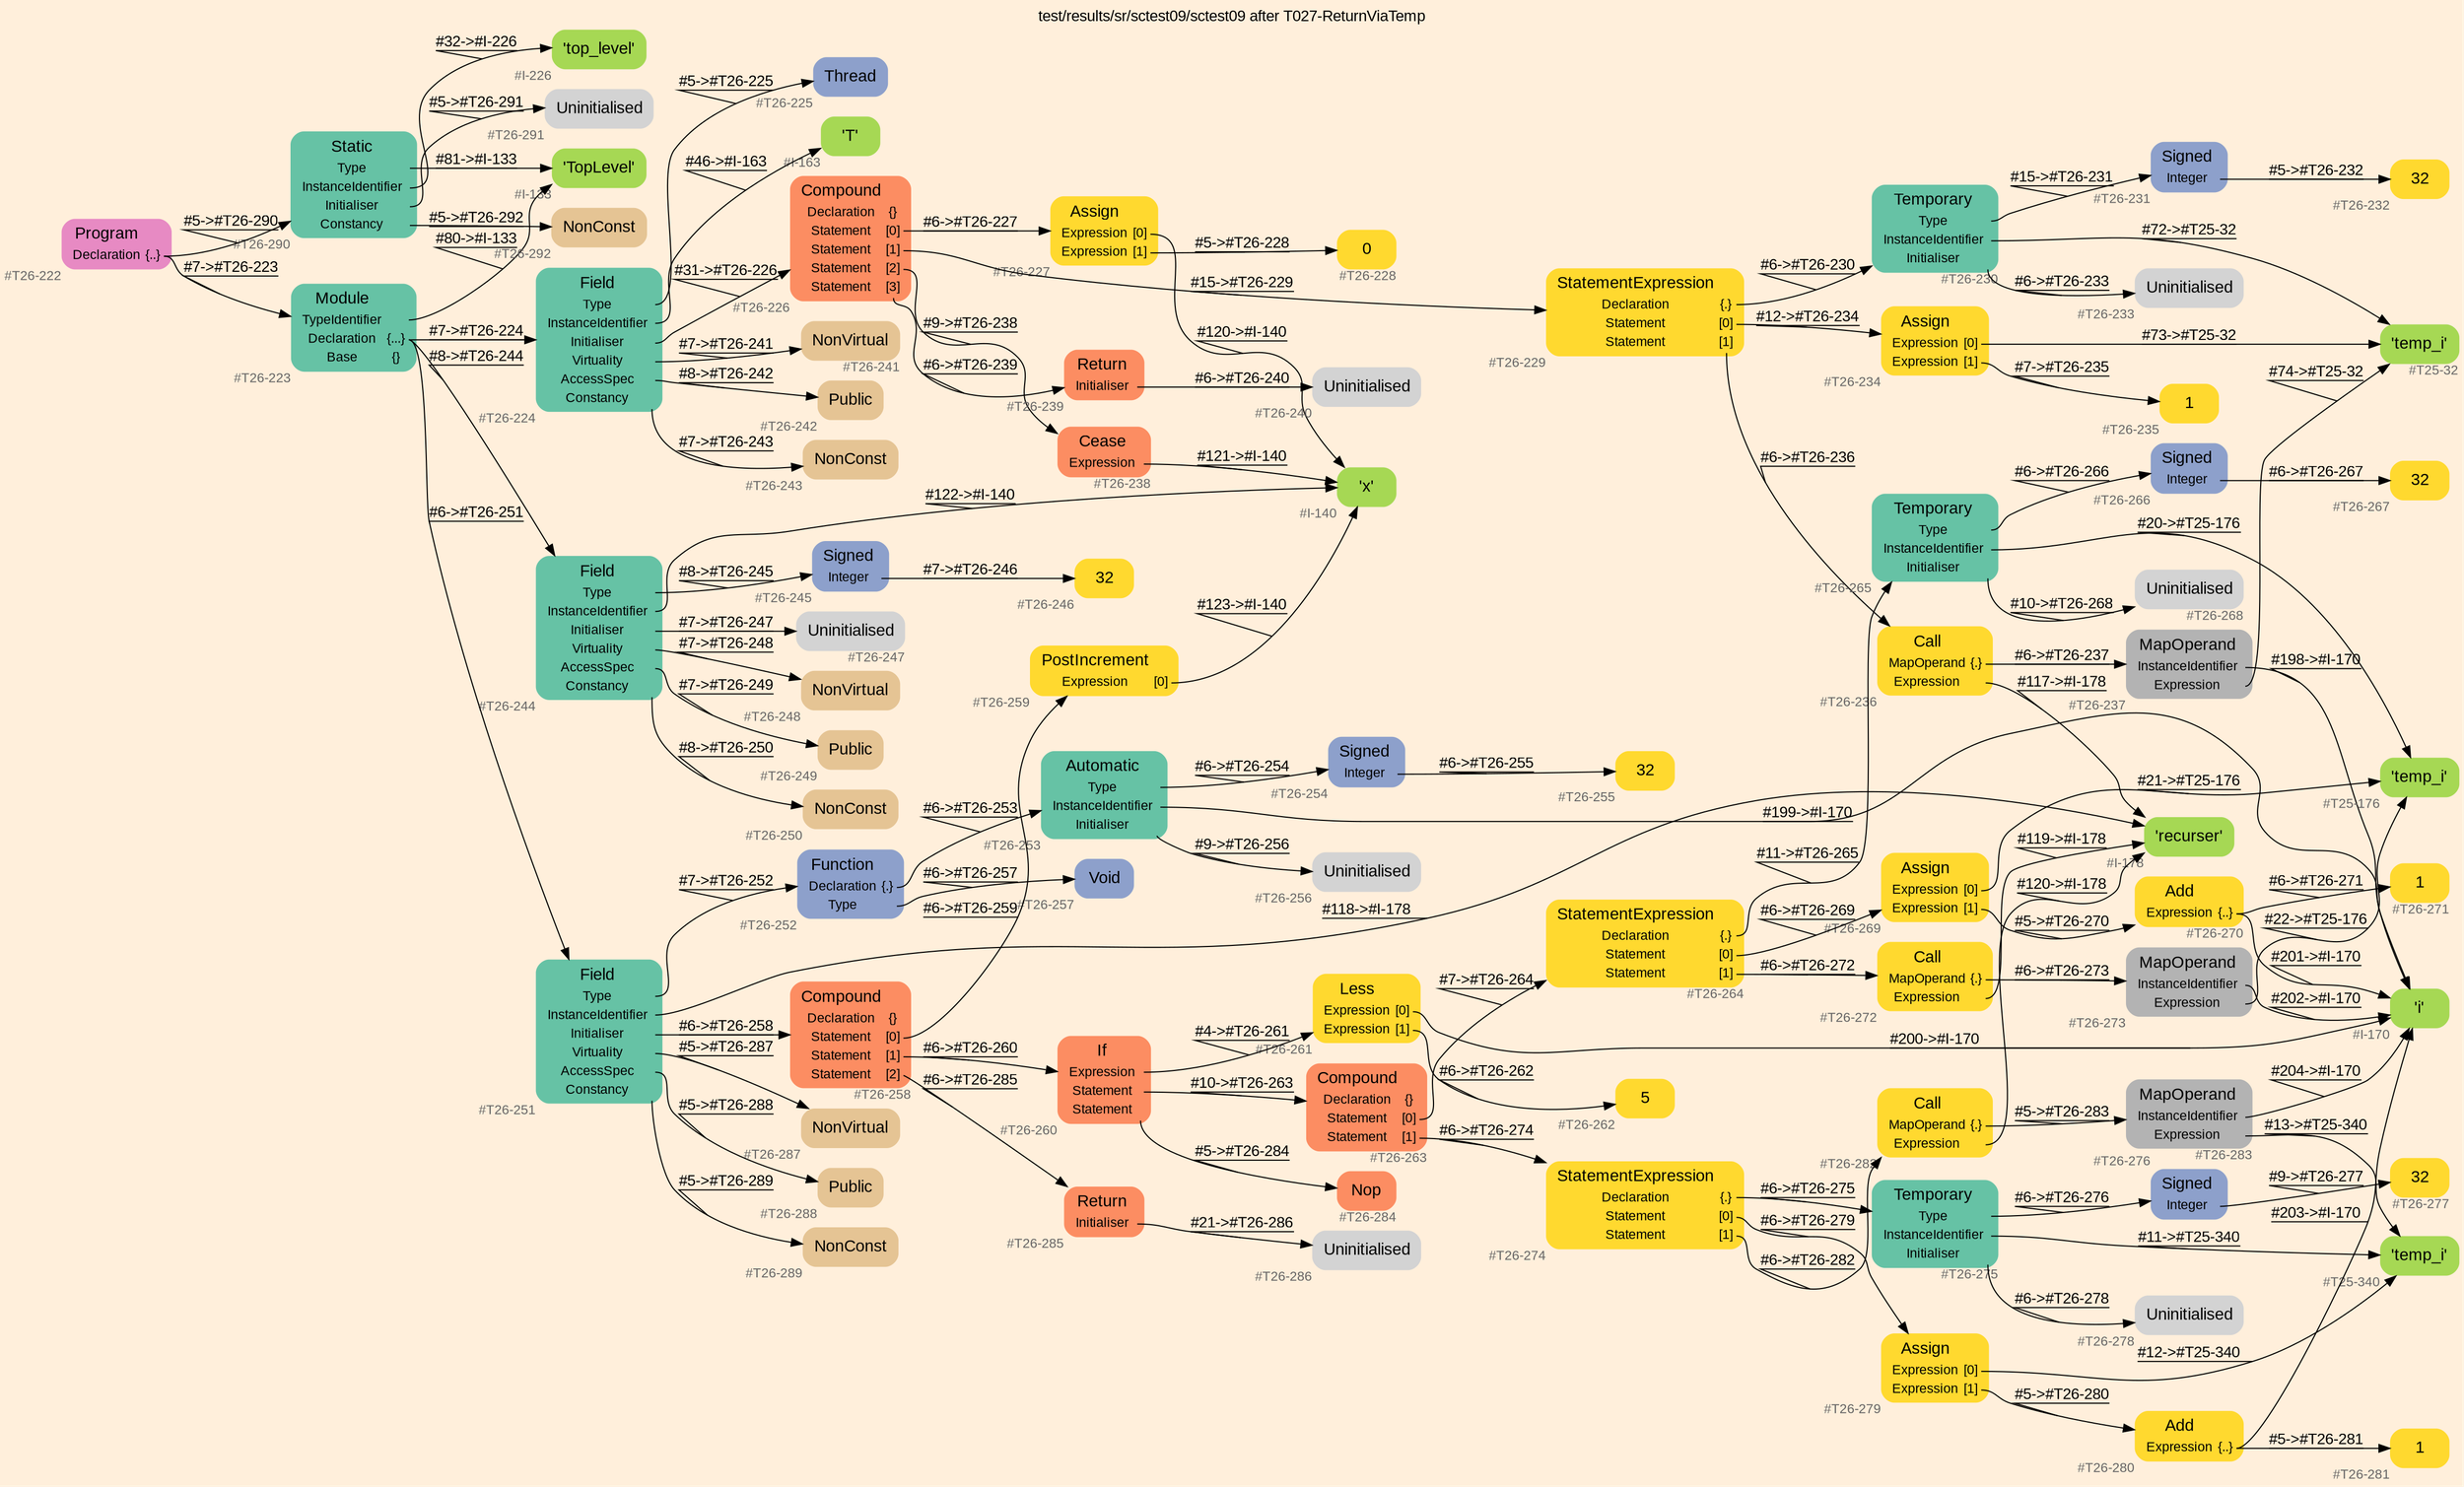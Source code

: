 digraph "test/results/sr/sctest09/sctest09 after T027-ReturnViaTemp" {
label = "test/results/sr/sctest09/sctest09 after T027-ReturnViaTemp"
labelloc = t
graph [
    rankdir = "LR"
    ranksep = 0.3
    bgcolor = antiquewhite1
    color = black
    fontcolor = black
    fontname = "Arial"
];
node [
    fontname = "Arial"
];
edge [
    fontname = "Arial"
];

// -------------------- node figure --------------------
// -------- block #T26-222 ----------
"#T26-222" [
    fillcolor = "/set28/4"
    xlabel = "#T26-222"
    fontsize = "12"
    fontcolor = grey40
    shape = "plaintext"
    label = <<TABLE BORDER="0" CELLBORDER="0" CELLSPACING="0">
     <TR><TD><FONT COLOR="black" POINT-SIZE="15">Program</FONT></TD></TR>
     <TR><TD><FONT COLOR="black" POINT-SIZE="12">Declaration</FONT></TD><TD PORT="port0"><FONT COLOR="black" POINT-SIZE="12">{..}</FONT></TD></TR>
    </TABLE>>
    style = "rounded,filled"
];

// -------- block #T26-223 ----------
"#T26-223" [
    fillcolor = "/set28/1"
    xlabel = "#T26-223"
    fontsize = "12"
    fontcolor = grey40
    shape = "plaintext"
    label = <<TABLE BORDER="0" CELLBORDER="0" CELLSPACING="0">
     <TR><TD><FONT COLOR="black" POINT-SIZE="15">Module</FONT></TD></TR>
     <TR><TD><FONT COLOR="black" POINT-SIZE="12">TypeIdentifier</FONT></TD><TD PORT="port0"></TD></TR>
     <TR><TD><FONT COLOR="black" POINT-SIZE="12">Declaration</FONT></TD><TD PORT="port1"><FONT COLOR="black" POINT-SIZE="12">{...}</FONT></TD></TR>
     <TR><TD><FONT COLOR="black" POINT-SIZE="12">Base</FONT></TD><TD PORT="port2"><FONT COLOR="black" POINT-SIZE="12">{}</FONT></TD></TR>
    </TABLE>>
    style = "rounded,filled"
];

// -------- block #I-133 ----------
"#I-133" [
    fillcolor = "/set28/5"
    xlabel = "#I-133"
    fontsize = "12"
    fontcolor = grey40
    shape = "plaintext"
    label = <<TABLE BORDER="0" CELLBORDER="0" CELLSPACING="0">
     <TR><TD><FONT COLOR="black" POINT-SIZE="15">'TopLevel'</FONT></TD></TR>
    </TABLE>>
    style = "rounded,filled"
];

// -------- block #T26-224 ----------
"#T26-224" [
    fillcolor = "/set28/1"
    xlabel = "#T26-224"
    fontsize = "12"
    fontcolor = grey40
    shape = "plaintext"
    label = <<TABLE BORDER="0" CELLBORDER="0" CELLSPACING="0">
     <TR><TD><FONT COLOR="black" POINT-SIZE="15">Field</FONT></TD></TR>
     <TR><TD><FONT COLOR="black" POINT-SIZE="12">Type</FONT></TD><TD PORT="port0"></TD></TR>
     <TR><TD><FONT COLOR="black" POINT-SIZE="12">InstanceIdentifier</FONT></TD><TD PORT="port1"></TD></TR>
     <TR><TD><FONT COLOR="black" POINT-SIZE="12">Initialiser</FONT></TD><TD PORT="port2"></TD></TR>
     <TR><TD><FONT COLOR="black" POINT-SIZE="12">Virtuality</FONT></TD><TD PORT="port3"></TD></TR>
     <TR><TD><FONT COLOR="black" POINT-SIZE="12">AccessSpec</FONT></TD><TD PORT="port4"></TD></TR>
     <TR><TD><FONT COLOR="black" POINT-SIZE="12">Constancy</FONT></TD><TD PORT="port5"></TD></TR>
    </TABLE>>
    style = "rounded,filled"
];

// -------- block #T26-225 ----------
"#T26-225" [
    fillcolor = "/set28/3"
    xlabel = "#T26-225"
    fontsize = "12"
    fontcolor = grey40
    shape = "plaintext"
    label = <<TABLE BORDER="0" CELLBORDER="0" CELLSPACING="0">
     <TR><TD><FONT COLOR="black" POINT-SIZE="15">Thread</FONT></TD></TR>
    </TABLE>>
    style = "rounded,filled"
];

// -------- block #I-163 ----------
"#I-163" [
    fillcolor = "/set28/5"
    xlabel = "#I-163"
    fontsize = "12"
    fontcolor = grey40
    shape = "plaintext"
    label = <<TABLE BORDER="0" CELLBORDER="0" CELLSPACING="0">
     <TR><TD><FONT COLOR="black" POINT-SIZE="15">'T'</FONT></TD></TR>
    </TABLE>>
    style = "rounded,filled"
];

// -------- block #T26-226 ----------
"#T26-226" [
    fillcolor = "/set28/2"
    xlabel = "#T26-226"
    fontsize = "12"
    fontcolor = grey40
    shape = "plaintext"
    label = <<TABLE BORDER="0" CELLBORDER="0" CELLSPACING="0">
     <TR><TD><FONT COLOR="black" POINT-SIZE="15">Compound</FONT></TD></TR>
     <TR><TD><FONT COLOR="black" POINT-SIZE="12">Declaration</FONT></TD><TD PORT="port0"><FONT COLOR="black" POINT-SIZE="12">{}</FONT></TD></TR>
     <TR><TD><FONT COLOR="black" POINT-SIZE="12">Statement</FONT></TD><TD PORT="port1"><FONT COLOR="black" POINT-SIZE="12">[0]</FONT></TD></TR>
     <TR><TD><FONT COLOR="black" POINT-SIZE="12">Statement</FONT></TD><TD PORT="port2"><FONT COLOR="black" POINT-SIZE="12">[1]</FONT></TD></TR>
     <TR><TD><FONT COLOR="black" POINT-SIZE="12">Statement</FONT></TD><TD PORT="port3"><FONT COLOR="black" POINT-SIZE="12">[2]</FONT></TD></TR>
     <TR><TD><FONT COLOR="black" POINT-SIZE="12">Statement</FONT></TD><TD PORT="port4"><FONT COLOR="black" POINT-SIZE="12">[3]</FONT></TD></TR>
    </TABLE>>
    style = "rounded,filled"
];

// -------- block #T26-227 ----------
"#T26-227" [
    fillcolor = "/set28/6"
    xlabel = "#T26-227"
    fontsize = "12"
    fontcolor = grey40
    shape = "plaintext"
    label = <<TABLE BORDER="0" CELLBORDER="0" CELLSPACING="0">
     <TR><TD><FONT COLOR="black" POINT-SIZE="15">Assign</FONT></TD></TR>
     <TR><TD><FONT COLOR="black" POINT-SIZE="12">Expression</FONT></TD><TD PORT="port0"><FONT COLOR="black" POINT-SIZE="12">[0]</FONT></TD></TR>
     <TR><TD><FONT COLOR="black" POINT-SIZE="12">Expression</FONT></TD><TD PORT="port1"><FONT COLOR="black" POINT-SIZE="12">[1]</FONT></TD></TR>
    </TABLE>>
    style = "rounded,filled"
];

// -------- block #I-140 ----------
"#I-140" [
    fillcolor = "/set28/5"
    xlabel = "#I-140"
    fontsize = "12"
    fontcolor = grey40
    shape = "plaintext"
    label = <<TABLE BORDER="0" CELLBORDER="0" CELLSPACING="0">
     <TR><TD><FONT COLOR="black" POINT-SIZE="15">'x'</FONT></TD></TR>
    </TABLE>>
    style = "rounded,filled"
];

// -------- block #T26-228 ----------
"#T26-228" [
    fillcolor = "/set28/6"
    xlabel = "#T26-228"
    fontsize = "12"
    fontcolor = grey40
    shape = "plaintext"
    label = <<TABLE BORDER="0" CELLBORDER="0" CELLSPACING="0">
     <TR><TD><FONT COLOR="black" POINT-SIZE="15">0</FONT></TD></TR>
    </TABLE>>
    style = "rounded,filled"
];

// -------- block #T26-229 ----------
"#T26-229" [
    fillcolor = "/set28/6"
    xlabel = "#T26-229"
    fontsize = "12"
    fontcolor = grey40
    shape = "plaintext"
    label = <<TABLE BORDER="0" CELLBORDER="0" CELLSPACING="0">
     <TR><TD><FONT COLOR="black" POINT-SIZE="15">StatementExpression</FONT></TD></TR>
     <TR><TD><FONT COLOR="black" POINT-SIZE="12">Declaration</FONT></TD><TD PORT="port0"><FONT COLOR="black" POINT-SIZE="12">{.}</FONT></TD></TR>
     <TR><TD><FONT COLOR="black" POINT-SIZE="12">Statement</FONT></TD><TD PORT="port1"><FONT COLOR="black" POINT-SIZE="12">[0]</FONT></TD></TR>
     <TR><TD><FONT COLOR="black" POINT-SIZE="12">Statement</FONT></TD><TD PORT="port2"><FONT COLOR="black" POINT-SIZE="12">[1]</FONT></TD></TR>
    </TABLE>>
    style = "rounded,filled"
];

// -------- block #T26-230 ----------
"#T26-230" [
    fillcolor = "/set28/1"
    xlabel = "#T26-230"
    fontsize = "12"
    fontcolor = grey40
    shape = "plaintext"
    label = <<TABLE BORDER="0" CELLBORDER="0" CELLSPACING="0">
     <TR><TD><FONT COLOR="black" POINT-SIZE="15">Temporary</FONT></TD></TR>
     <TR><TD><FONT COLOR="black" POINT-SIZE="12">Type</FONT></TD><TD PORT="port0"></TD></TR>
     <TR><TD><FONT COLOR="black" POINT-SIZE="12">InstanceIdentifier</FONT></TD><TD PORT="port1"></TD></TR>
     <TR><TD><FONT COLOR="black" POINT-SIZE="12">Initialiser</FONT></TD><TD PORT="port2"></TD></TR>
    </TABLE>>
    style = "rounded,filled"
];

// -------- block #T26-231 ----------
"#T26-231" [
    fillcolor = "/set28/3"
    xlabel = "#T26-231"
    fontsize = "12"
    fontcolor = grey40
    shape = "plaintext"
    label = <<TABLE BORDER="0" CELLBORDER="0" CELLSPACING="0">
     <TR><TD><FONT COLOR="black" POINT-SIZE="15">Signed</FONT></TD></TR>
     <TR><TD><FONT COLOR="black" POINT-SIZE="12">Integer</FONT></TD><TD PORT="port0"></TD></TR>
    </TABLE>>
    style = "rounded,filled"
];

// -------- block #T26-232 ----------
"#T26-232" [
    fillcolor = "/set28/6"
    xlabel = "#T26-232"
    fontsize = "12"
    fontcolor = grey40
    shape = "plaintext"
    label = <<TABLE BORDER="0" CELLBORDER="0" CELLSPACING="0">
     <TR><TD><FONT COLOR="black" POINT-SIZE="15">32</FONT></TD></TR>
    </TABLE>>
    style = "rounded,filled"
];

// -------- block #T25-32 ----------
"#T25-32" [
    fillcolor = "/set28/5"
    xlabel = "#T25-32"
    fontsize = "12"
    fontcolor = grey40
    shape = "plaintext"
    label = <<TABLE BORDER="0" CELLBORDER="0" CELLSPACING="0">
     <TR><TD><FONT COLOR="black" POINT-SIZE="15">'temp_i'</FONT></TD></TR>
    </TABLE>>
    style = "rounded,filled"
];

// -------- block #T26-233 ----------
"#T26-233" [
    xlabel = "#T26-233"
    fontsize = "12"
    fontcolor = grey40
    shape = "plaintext"
    label = <<TABLE BORDER="0" CELLBORDER="0" CELLSPACING="0">
     <TR><TD><FONT COLOR="black" POINT-SIZE="15">Uninitialised</FONT></TD></TR>
    </TABLE>>
    style = "rounded,filled"
];

// -------- block #T26-234 ----------
"#T26-234" [
    fillcolor = "/set28/6"
    xlabel = "#T26-234"
    fontsize = "12"
    fontcolor = grey40
    shape = "plaintext"
    label = <<TABLE BORDER="0" CELLBORDER="0" CELLSPACING="0">
     <TR><TD><FONT COLOR="black" POINT-SIZE="15">Assign</FONT></TD></TR>
     <TR><TD><FONT COLOR="black" POINT-SIZE="12">Expression</FONT></TD><TD PORT="port0"><FONT COLOR="black" POINT-SIZE="12">[0]</FONT></TD></TR>
     <TR><TD><FONT COLOR="black" POINT-SIZE="12">Expression</FONT></TD><TD PORT="port1"><FONT COLOR="black" POINT-SIZE="12">[1]</FONT></TD></TR>
    </TABLE>>
    style = "rounded,filled"
];

// -------- block #T26-235 ----------
"#T26-235" [
    fillcolor = "/set28/6"
    xlabel = "#T26-235"
    fontsize = "12"
    fontcolor = grey40
    shape = "plaintext"
    label = <<TABLE BORDER="0" CELLBORDER="0" CELLSPACING="0">
     <TR><TD><FONT COLOR="black" POINT-SIZE="15">1</FONT></TD></TR>
    </TABLE>>
    style = "rounded,filled"
];

// -------- block #T26-236 ----------
"#T26-236" [
    fillcolor = "/set28/6"
    xlabel = "#T26-236"
    fontsize = "12"
    fontcolor = grey40
    shape = "plaintext"
    label = <<TABLE BORDER="0" CELLBORDER="0" CELLSPACING="0">
     <TR><TD><FONT COLOR="black" POINT-SIZE="15">Call</FONT></TD></TR>
     <TR><TD><FONT COLOR="black" POINT-SIZE="12">MapOperand</FONT></TD><TD PORT="port0"><FONT COLOR="black" POINT-SIZE="12">{.}</FONT></TD></TR>
     <TR><TD><FONT COLOR="black" POINT-SIZE="12">Expression</FONT></TD><TD PORT="port1"></TD></TR>
    </TABLE>>
    style = "rounded,filled"
];

// -------- block #T26-237 ----------
"#T26-237" [
    fillcolor = "/set28/8"
    xlabel = "#T26-237"
    fontsize = "12"
    fontcolor = grey40
    shape = "plaintext"
    label = <<TABLE BORDER="0" CELLBORDER="0" CELLSPACING="0">
     <TR><TD><FONT COLOR="black" POINT-SIZE="15">MapOperand</FONT></TD></TR>
     <TR><TD><FONT COLOR="black" POINT-SIZE="12">InstanceIdentifier</FONT></TD><TD PORT="port0"></TD></TR>
     <TR><TD><FONT COLOR="black" POINT-SIZE="12">Expression</FONT></TD><TD PORT="port1"></TD></TR>
    </TABLE>>
    style = "rounded,filled"
];

// -------- block #I-170 ----------
"#I-170" [
    fillcolor = "/set28/5"
    xlabel = "#I-170"
    fontsize = "12"
    fontcolor = grey40
    shape = "plaintext"
    label = <<TABLE BORDER="0" CELLBORDER="0" CELLSPACING="0">
     <TR><TD><FONT COLOR="black" POINT-SIZE="15">'i'</FONT></TD></TR>
    </TABLE>>
    style = "rounded,filled"
];

// -------- block #I-178 ----------
"#I-178" [
    fillcolor = "/set28/5"
    xlabel = "#I-178"
    fontsize = "12"
    fontcolor = grey40
    shape = "plaintext"
    label = <<TABLE BORDER="0" CELLBORDER="0" CELLSPACING="0">
     <TR><TD><FONT COLOR="black" POINT-SIZE="15">'recurser'</FONT></TD></TR>
    </TABLE>>
    style = "rounded,filled"
];

// -------- block #T26-238 ----------
"#T26-238" [
    fillcolor = "/set28/2"
    xlabel = "#T26-238"
    fontsize = "12"
    fontcolor = grey40
    shape = "plaintext"
    label = <<TABLE BORDER="0" CELLBORDER="0" CELLSPACING="0">
     <TR><TD><FONT COLOR="black" POINT-SIZE="15">Cease</FONT></TD></TR>
     <TR><TD><FONT COLOR="black" POINT-SIZE="12">Expression</FONT></TD><TD PORT="port0"></TD></TR>
    </TABLE>>
    style = "rounded,filled"
];

// -------- block #T26-239 ----------
"#T26-239" [
    fillcolor = "/set28/2"
    xlabel = "#T26-239"
    fontsize = "12"
    fontcolor = grey40
    shape = "plaintext"
    label = <<TABLE BORDER="0" CELLBORDER="0" CELLSPACING="0">
     <TR><TD><FONT COLOR="black" POINT-SIZE="15">Return</FONT></TD></TR>
     <TR><TD><FONT COLOR="black" POINT-SIZE="12">Initialiser</FONT></TD><TD PORT="port0"></TD></TR>
    </TABLE>>
    style = "rounded,filled"
];

// -------- block #T26-240 ----------
"#T26-240" [
    xlabel = "#T26-240"
    fontsize = "12"
    fontcolor = grey40
    shape = "plaintext"
    label = <<TABLE BORDER="0" CELLBORDER="0" CELLSPACING="0">
     <TR><TD><FONT COLOR="black" POINT-SIZE="15">Uninitialised</FONT></TD></TR>
    </TABLE>>
    style = "rounded,filled"
];

// -------- block #T26-241 ----------
"#T26-241" [
    fillcolor = "/set28/7"
    xlabel = "#T26-241"
    fontsize = "12"
    fontcolor = grey40
    shape = "plaintext"
    label = <<TABLE BORDER="0" CELLBORDER="0" CELLSPACING="0">
     <TR><TD><FONT COLOR="black" POINT-SIZE="15">NonVirtual</FONT></TD></TR>
    </TABLE>>
    style = "rounded,filled"
];

// -------- block #T26-242 ----------
"#T26-242" [
    fillcolor = "/set28/7"
    xlabel = "#T26-242"
    fontsize = "12"
    fontcolor = grey40
    shape = "plaintext"
    label = <<TABLE BORDER="0" CELLBORDER="0" CELLSPACING="0">
     <TR><TD><FONT COLOR="black" POINT-SIZE="15">Public</FONT></TD></TR>
    </TABLE>>
    style = "rounded,filled"
];

// -------- block #T26-243 ----------
"#T26-243" [
    fillcolor = "/set28/7"
    xlabel = "#T26-243"
    fontsize = "12"
    fontcolor = grey40
    shape = "plaintext"
    label = <<TABLE BORDER="0" CELLBORDER="0" CELLSPACING="0">
     <TR><TD><FONT COLOR="black" POINT-SIZE="15">NonConst</FONT></TD></TR>
    </TABLE>>
    style = "rounded,filled"
];

// -------- block #T26-244 ----------
"#T26-244" [
    fillcolor = "/set28/1"
    xlabel = "#T26-244"
    fontsize = "12"
    fontcolor = grey40
    shape = "plaintext"
    label = <<TABLE BORDER="0" CELLBORDER="0" CELLSPACING="0">
     <TR><TD><FONT COLOR="black" POINT-SIZE="15">Field</FONT></TD></TR>
     <TR><TD><FONT COLOR="black" POINT-SIZE="12">Type</FONT></TD><TD PORT="port0"></TD></TR>
     <TR><TD><FONT COLOR="black" POINT-SIZE="12">InstanceIdentifier</FONT></TD><TD PORT="port1"></TD></TR>
     <TR><TD><FONT COLOR="black" POINT-SIZE="12">Initialiser</FONT></TD><TD PORT="port2"></TD></TR>
     <TR><TD><FONT COLOR="black" POINT-SIZE="12">Virtuality</FONT></TD><TD PORT="port3"></TD></TR>
     <TR><TD><FONT COLOR="black" POINT-SIZE="12">AccessSpec</FONT></TD><TD PORT="port4"></TD></TR>
     <TR><TD><FONT COLOR="black" POINT-SIZE="12">Constancy</FONT></TD><TD PORT="port5"></TD></TR>
    </TABLE>>
    style = "rounded,filled"
];

// -------- block #T26-245 ----------
"#T26-245" [
    fillcolor = "/set28/3"
    xlabel = "#T26-245"
    fontsize = "12"
    fontcolor = grey40
    shape = "plaintext"
    label = <<TABLE BORDER="0" CELLBORDER="0" CELLSPACING="0">
     <TR><TD><FONT COLOR="black" POINT-SIZE="15">Signed</FONT></TD></TR>
     <TR><TD><FONT COLOR="black" POINT-SIZE="12">Integer</FONT></TD><TD PORT="port0"></TD></TR>
    </TABLE>>
    style = "rounded,filled"
];

// -------- block #T26-246 ----------
"#T26-246" [
    fillcolor = "/set28/6"
    xlabel = "#T26-246"
    fontsize = "12"
    fontcolor = grey40
    shape = "plaintext"
    label = <<TABLE BORDER="0" CELLBORDER="0" CELLSPACING="0">
     <TR><TD><FONT COLOR="black" POINT-SIZE="15">32</FONT></TD></TR>
    </TABLE>>
    style = "rounded,filled"
];

// -------- block #T26-247 ----------
"#T26-247" [
    xlabel = "#T26-247"
    fontsize = "12"
    fontcolor = grey40
    shape = "plaintext"
    label = <<TABLE BORDER="0" CELLBORDER="0" CELLSPACING="0">
     <TR><TD><FONT COLOR="black" POINT-SIZE="15">Uninitialised</FONT></TD></TR>
    </TABLE>>
    style = "rounded,filled"
];

// -------- block #T26-248 ----------
"#T26-248" [
    fillcolor = "/set28/7"
    xlabel = "#T26-248"
    fontsize = "12"
    fontcolor = grey40
    shape = "plaintext"
    label = <<TABLE BORDER="0" CELLBORDER="0" CELLSPACING="0">
     <TR><TD><FONT COLOR="black" POINT-SIZE="15">NonVirtual</FONT></TD></TR>
    </TABLE>>
    style = "rounded,filled"
];

// -------- block #T26-249 ----------
"#T26-249" [
    fillcolor = "/set28/7"
    xlabel = "#T26-249"
    fontsize = "12"
    fontcolor = grey40
    shape = "plaintext"
    label = <<TABLE BORDER="0" CELLBORDER="0" CELLSPACING="0">
     <TR><TD><FONT COLOR="black" POINT-SIZE="15">Public</FONT></TD></TR>
    </TABLE>>
    style = "rounded,filled"
];

// -------- block #T26-250 ----------
"#T26-250" [
    fillcolor = "/set28/7"
    xlabel = "#T26-250"
    fontsize = "12"
    fontcolor = grey40
    shape = "plaintext"
    label = <<TABLE BORDER="0" CELLBORDER="0" CELLSPACING="0">
     <TR><TD><FONT COLOR="black" POINT-SIZE="15">NonConst</FONT></TD></TR>
    </TABLE>>
    style = "rounded,filled"
];

// -------- block #T26-251 ----------
"#T26-251" [
    fillcolor = "/set28/1"
    xlabel = "#T26-251"
    fontsize = "12"
    fontcolor = grey40
    shape = "plaintext"
    label = <<TABLE BORDER="0" CELLBORDER="0" CELLSPACING="0">
     <TR><TD><FONT COLOR="black" POINT-SIZE="15">Field</FONT></TD></TR>
     <TR><TD><FONT COLOR="black" POINT-SIZE="12">Type</FONT></TD><TD PORT="port0"></TD></TR>
     <TR><TD><FONT COLOR="black" POINT-SIZE="12">InstanceIdentifier</FONT></TD><TD PORT="port1"></TD></TR>
     <TR><TD><FONT COLOR="black" POINT-SIZE="12">Initialiser</FONT></TD><TD PORT="port2"></TD></TR>
     <TR><TD><FONT COLOR="black" POINT-SIZE="12">Virtuality</FONT></TD><TD PORT="port3"></TD></TR>
     <TR><TD><FONT COLOR="black" POINT-SIZE="12">AccessSpec</FONT></TD><TD PORT="port4"></TD></TR>
     <TR><TD><FONT COLOR="black" POINT-SIZE="12">Constancy</FONT></TD><TD PORT="port5"></TD></TR>
    </TABLE>>
    style = "rounded,filled"
];

// -------- block #T26-252 ----------
"#T26-252" [
    fillcolor = "/set28/3"
    xlabel = "#T26-252"
    fontsize = "12"
    fontcolor = grey40
    shape = "plaintext"
    label = <<TABLE BORDER="0" CELLBORDER="0" CELLSPACING="0">
     <TR><TD><FONT COLOR="black" POINT-SIZE="15">Function</FONT></TD></TR>
     <TR><TD><FONT COLOR="black" POINT-SIZE="12">Declaration</FONT></TD><TD PORT="port0"><FONT COLOR="black" POINT-SIZE="12">{.}</FONT></TD></TR>
     <TR><TD><FONT COLOR="black" POINT-SIZE="12">Type</FONT></TD><TD PORT="port1"></TD></TR>
    </TABLE>>
    style = "rounded,filled"
];

// -------- block #T26-253 ----------
"#T26-253" [
    fillcolor = "/set28/1"
    xlabel = "#T26-253"
    fontsize = "12"
    fontcolor = grey40
    shape = "plaintext"
    label = <<TABLE BORDER="0" CELLBORDER="0" CELLSPACING="0">
     <TR><TD><FONT COLOR="black" POINT-SIZE="15">Automatic</FONT></TD></TR>
     <TR><TD><FONT COLOR="black" POINT-SIZE="12">Type</FONT></TD><TD PORT="port0"></TD></TR>
     <TR><TD><FONT COLOR="black" POINT-SIZE="12">InstanceIdentifier</FONT></TD><TD PORT="port1"></TD></TR>
     <TR><TD><FONT COLOR="black" POINT-SIZE="12">Initialiser</FONT></TD><TD PORT="port2"></TD></TR>
    </TABLE>>
    style = "rounded,filled"
];

// -------- block #T26-254 ----------
"#T26-254" [
    fillcolor = "/set28/3"
    xlabel = "#T26-254"
    fontsize = "12"
    fontcolor = grey40
    shape = "plaintext"
    label = <<TABLE BORDER="0" CELLBORDER="0" CELLSPACING="0">
     <TR><TD><FONT COLOR="black" POINT-SIZE="15">Signed</FONT></TD></TR>
     <TR><TD><FONT COLOR="black" POINT-SIZE="12">Integer</FONT></TD><TD PORT="port0"></TD></TR>
    </TABLE>>
    style = "rounded,filled"
];

// -------- block #T26-255 ----------
"#T26-255" [
    fillcolor = "/set28/6"
    xlabel = "#T26-255"
    fontsize = "12"
    fontcolor = grey40
    shape = "plaintext"
    label = <<TABLE BORDER="0" CELLBORDER="0" CELLSPACING="0">
     <TR><TD><FONT COLOR="black" POINT-SIZE="15">32</FONT></TD></TR>
    </TABLE>>
    style = "rounded,filled"
];

// -------- block #T26-256 ----------
"#T26-256" [
    xlabel = "#T26-256"
    fontsize = "12"
    fontcolor = grey40
    shape = "plaintext"
    label = <<TABLE BORDER="0" CELLBORDER="0" CELLSPACING="0">
     <TR><TD><FONT COLOR="black" POINT-SIZE="15">Uninitialised</FONT></TD></TR>
    </TABLE>>
    style = "rounded,filled"
];

// -------- block #T26-257 ----------
"#T26-257" [
    fillcolor = "/set28/3"
    xlabel = "#T26-257"
    fontsize = "12"
    fontcolor = grey40
    shape = "plaintext"
    label = <<TABLE BORDER="0" CELLBORDER="0" CELLSPACING="0">
     <TR><TD><FONT COLOR="black" POINT-SIZE="15">Void</FONT></TD></TR>
    </TABLE>>
    style = "rounded,filled"
];

// -------- block #T26-258 ----------
"#T26-258" [
    fillcolor = "/set28/2"
    xlabel = "#T26-258"
    fontsize = "12"
    fontcolor = grey40
    shape = "plaintext"
    label = <<TABLE BORDER="0" CELLBORDER="0" CELLSPACING="0">
     <TR><TD><FONT COLOR="black" POINT-SIZE="15">Compound</FONT></TD></TR>
     <TR><TD><FONT COLOR="black" POINT-SIZE="12">Declaration</FONT></TD><TD PORT="port0"><FONT COLOR="black" POINT-SIZE="12">{}</FONT></TD></TR>
     <TR><TD><FONT COLOR="black" POINT-SIZE="12">Statement</FONT></TD><TD PORT="port1"><FONT COLOR="black" POINT-SIZE="12">[0]</FONT></TD></TR>
     <TR><TD><FONT COLOR="black" POINT-SIZE="12">Statement</FONT></TD><TD PORT="port2"><FONT COLOR="black" POINT-SIZE="12">[1]</FONT></TD></TR>
     <TR><TD><FONT COLOR="black" POINT-SIZE="12">Statement</FONT></TD><TD PORT="port3"><FONT COLOR="black" POINT-SIZE="12">[2]</FONT></TD></TR>
    </TABLE>>
    style = "rounded,filled"
];

// -------- block #T26-259 ----------
"#T26-259" [
    fillcolor = "/set28/6"
    xlabel = "#T26-259"
    fontsize = "12"
    fontcolor = grey40
    shape = "plaintext"
    label = <<TABLE BORDER="0" CELLBORDER="0" CELLSPACING="0">
     <TR><TD><FONT COLOR="black" POINT-SIZE="15">PostIncrement</FONT></TD></TR>
     <TR><TD><FONT COLOR="black" POINT-SIZE="12">Expression</FONT></TD><TD PORT="port0"><FONT COLOR="black" POINT-SIZE="12">[0]</FONT></TD></TR>
    </TABLE>>
    style = "rounded,filled"
];

// -------- block #T26-260 ----------
"#T26-260" [
    fillcolor = "/set28/2"
    xlabel = "#T26-260"
    fontsize = "12"
    fontcolor = grey40
    shape = "plaintext"
    label = <<TABLE BORDER="0" CELLBORDER="0" CELLSPACING="0">
     <TR><TD><FONT COLOR="black" POINT-SIZE="15">If</FONT></TD></TR>
     <TR><TD><FONT COLOR="black" POINT-SIZE="12">Expression</FONT></TD><TD PORT="port0"></TD></TR>
     <TR><TD><FONT COLOR="black" POINT-SIZE="12">Statement</FONT></TD><TD PORT="port1"></TD></TR>
     <TR><TD><FONT COLOR="black" POINT-SIZE="12">Statement</FONT></TD><TD PORT="port2"></TD></TR>
    </TABLE>>
    style = "rounded,filled"
];

// -------- block #T26-261 ----------
"#T26-261" [
    fillcolor = "/set28/6"
    xlabel = "#T26-261"
    fontsize = "12"
    fontcolor = grey40
    shape = "plaintext"
    label = <<TABLE BORDER="0" CELLBORDER="0" CELLSPACING="0">
     <TR><TD><FONT COLOR="black" POINT-SIZE="15">Less</FONT></TD></TR>
     <TR><TD><FONT COLOR="black" POINT-SIZE="12">Expression</FONT></TD><TD PORT="port0"><FONT COLOR="black" POINT-SIZE="12">[0]</FONT></TD></TR>
     <TR><TD><FONT COLOR="black" POINT-SIZE="12">Expression</FONT></TD><TD PORT="port1"><FONT COLOR="black" POINT-SIZE="12">[1]</FONT></TD></TR>
    </TABLE>>
    style = "rounded,filled"
];

// -------- block #T26-262 ----------
"#T26-262" [
    fillcolor = "/set28/6"
    xlabel = "#T26-262"
    fontsize = "12"
    fontcolor = grey40
    shape = "plaintext"
    label = <<TABLE BORDER="0" CELLBORDER="0" CELLSPACING="0">
     <TR><TD><FONT COLOR="black" POINT-SIZE="15">5</FONT></TD></TR>
    </TABLE>>
    style = "rounded,filled"
];

// -------- block #T26-263 ----------
"#T26-263" [
    fillcolor = "/set28/2"
    xlabel = "#T26-263"
    fontsize = "12"
    fontcolor = grey40
    shape = "plaintext"
    label = <<TABLE BORDER="0" CELLBORDER="0" CELLSPACING="0">
     <TR><TD><FONT COLOR="black" POINT-SIZE="15">Compound</FONT></TD></TR>
     <TR><TD><FONT COLOR="black" POINT-SIZE="12">Declaration</FONT></TD><TD PORT="port0"><FONT COLOR="black" POINT-SIZE="12">{}</FONT></TD></TR>
     <TR><TD><FONT COLOR="black" POINT-SIZE="12">Statement</FONT></TD><TD PORT="port1"><FONT COLOR="black" POINT-SIZE="12">[0]</FONT></TD></TR>
     <TR><TD><FONT COLOR="black" POINT-SIZE="12">Statement</FONT></TD><TD PORT="port2"><FONT COLOR="black" POINT-SIZE="12">[1]</FONT></TD></TR>
    </TABLE>>
    style = "rounded,filled"
];

// -------- block #T26-264 ----------
"#T26-264" [
    fillcolor = "/set28/6"
    xlabel = "#T26-264"
    fontsize = "12"
    fontcolor = grey40
    shape = "plaintext"
    label = <<TABLE BORDER="0" CELLBORDER="0" CELLSPACING="0">
     <TR><TD><FONT COLOR="black" POINT-SIZE="15">StatementExpression</FONT></TD></TR>
     <TR><TD><FONT COLOR="black" POINT-SIZE="12">Declaration</FONT></TD><TD PORT="port0"><FONT COLOR="black" POINT-SIZE="12">{.}</FONT></TD></TR>
     <TR><TD><FONT COLOR="black" POINT-SIZE="12">Statement</FONT></TD><TD PORT="port1"><FONT COLOR="black" POINT-SIZE="12">[0]</FONT></TD></TR>
     <TR><TD><FONT COLOR="black" POINT-SIZE="12">Statement</FONT></TD><TD PORT="port2"><FONT COLOR="black" POINT-SIZE="12">[1]</FONT></TD></TR>
    </TABLE>>
    style = "rounded,filled"
];

// -------- block #T26-265 ----------
"#T26-265" [
    fillcolor = "/set28/1"
    xlabel = "#T26-265"
    fontsize = "12"
    fontcolor = grey40
    shape = "plaintext"
    label = <<TABLE BORDER="0" CELLBORDER="0" CELLSPACING="0">
     <TR><TD><FONT COLOR="black" POINT-SIZE="15">Temporary</FONT></TD></TR>
     <TR><TD><FONT COLOR="black" POINT-SIZE="12">Type</FONT></TD><TD PORT="port0"></TD></TR>
     <TR><TD><FONT COLOR="black" POINT-SIZE="12">InstanceIdentifier</FONT></TD><TD PORT="port1"></TD></TR>
     <TR><TD><FONT COLOR="black" POINT-SIZE="12">Initialiser</FONT></TD><TD PORT="port2"></TD></TR>
    </TABLE>>
    style = "rounded,filled"
];

// -------- block #T26-266 ----------
"#T26-266" [
    fillcolor = "/set28/3"
    xlabel = "#T26-266"
    fontsize = "12"
    fontcolor = grey40
    shape = "plaintext"
    label = <<TABLE BORDER="0" CELLBORDER="0" CELLSPACING="0">
     <TR><TD><FONT COLOR="black" POINT-SIZE="15">Signed</FONT></TD></TR>
     <TR><TD><FONT COLOR="black" POINT-SIZE="12">Integer</FONT></TD><TD PORT="port0"></TD></TR>
    </TABLE>>
    style = "rounded,filled"
];

// -------- block #T26-267 ----------
"#T26-267" [
    fillcolor = "/set28/6"
    xlabel = "#T26-267"
    fontsize = "12"
    fontcolor = grey40
    shape = "plaintext"
    label = <<TABLE BORDER="0" CELLBORDER="0" CELLSPACING="0">
     <TR><TD><FONT COLOR="black" POINT-SIZE="15">32</FONT></TD></TR>
    </TABLE>>
    style = "rounded,filled"
];

// -------- block #T25-176 ----------
"#T25-176" [
    fillcolor = "/set28/5"
    xlabel = "#T25-176"
    fontsize = "12"
    fontcolor = grey40
    shape = "plaintext"
    label = <<TABLE BORDER="0" CELLBORDER="0" CELLSPACING="0">
     <TR><TD><FONT COLOR="black" POINT-SIZE="15">'temp_i'</FONT></TD></TR>
    </TABLE>>
    style = "rounded,filled"
];

// -------- block #T26-268 ----------
"#T26-268" [
    xlabel = "#T26-268"
    fontsize = "12"
    fontcolor = grey40
    shape = "plaintext"
    label = <<TABLE BORDER="0" CELLBORDER="0" CELLSPACING="0">
     <TR><TD><FONT COLOR="black" POINT-SIZE="15">Uninitialised</FONT></TD></TR>
    </TABLE>>
    style = "rounded,filled"
];

// -------- block #T26-269 ----------
"#T26-269" [
    fillcolor = "/set28/6"
    xlabel = "#T26-269"
    fontsize = "12"
    fontcolor = grey40
    shape = "plaintext"
    label = <<TABLE BORDER="0" CELLBORDER="0" CELLSPACING="0">
     <TR><TD><FONT COLOR="black" POINT-SIZE="15">Assign</FONT></TD></TR>
     <TR><TD><FONT COLOR="black" POINT-SIZE="12">Expression</FONT></TD><TD PORT="port0"><FONT COLOR="black" POINT-SIZE="12">[0]</FONT></TD></TR>
     <TR><TD><FONT COLOR="black" POINT-SIZE="12">Expression</FONT></TD><TD PORT="port1"><FONT COLOR="black" POINT-SIZE="12">[1]</FONT></TD></TR>
    </TABLE>>
    style = "rounded,filled"
];

// -------- block #T26-270 ----------
"#T26-270" [
    fillcolor = "/set28/6"
    xlabel = "#T26-270"
    fontsize = "12"
    fontcolor = grey40
    shape = "plaintext"
    label = <<TABLE BORDER="0" CELLBORDER="0" CELLSPACING="0">
     <TR><TD><FONT COLOR="black" POINT-SIZE="15">Add</FONT></TD></TR>
     <TR><TD><FONT COLOR="black" POINT-SIZE="12">Expression</FONT></TD><TD PORT="port0"><FONT COLOR="black" POINT-SIZE="12">{..}</FONT></TD></TR>
    </TABLE>>
    style = "rounded,filled"
];

// -------- block #T26-271 ----------
"#T26-271" [
    fillcolor = "/set28/6"
    xlabel = "#T26-271"
    fontsize = "12"
    fontcolor = grey40
    shape = "plaintext"
    label = <<TABLE BORDER="0" CELLBORDER="0" CELLSPACING="0">
     <TR><TD><FONT COLOR="black" POINT-SIZE="15">1</FONT></TD></TR>
    </TABLE>>
    style = "rounded,filled"
];

// -------- block #T26-272 ----------
"#T26-272" [
    fillcolor = "/set28/6"
    xlabel = "#T26-272"
    fontsize = "12"
    fontcolor = grey40
    shape = "plaintext"
    label = <<TABLE BORDER="0" CELLBORDER="0" CELLSPACING="0">
     <TR><TD><FONT COLOR="black" POINT-SIZE="15">Call</FONT></TD></TR>
     <TR><TD><FONT COLOR="black" POINT-SIZE="12">MapOperand</FONT></TD><TD PORT="port0"><FONT COLOR="black" POINT-SIZE="12">{.}</FONT></TD></TR>
     <TR><TD><FONT COLOR="black" POINT-SIZE="12">Expression</FONT></TD><TD PORT="port1"></TD></TR>
    </TABLE>>
    style = "rounded,filled"
];

// -------- block #T26-273 ----------
"#T26-273" [
    fillcolor = "/set28/8"
    xlabel = "#T26-273"
    fontsize = "12"
    fontcolor = grey40
    shape = "plaintext"
    label = <<TABLE BORDER="0" CELLBORDER="0" CELLSPACING="0">
     <TR><TD><FONT COLOR="black" POINT-SIZE="15">MapOperand</FONT></TD></TR>
     <TR><TD><FONT COLOR="black" POINT-SIZE="12">InstanceIdentifier</FONT></TD><TD PORT="port0"></TD></TR>
     <TR><TD><FONT COLOR="black" POINT-SIZE="12">Expression</FONT></TD><TD PORT="port1"></TD></TR>
    </TABLE>>
    style = "rounded,filled"
];

// -------- block #T26-274 ----------
"#T26-274" [
    fillcolor = "/set28/6"
    xlabel = "#T26-274"
    fontsize = "12"
    fontcolor = grey40
    shape = "plaintext"
    label = <<TABLE BORDER="0" CELLBORDER="0" CELLSPACING="0">
     <TR><TD><FONT COLOR="black" POINT-SIZE="15">StatementExpression</FONT></TD></TR>
     <TR><TD><FONT COLOR="black" POINT-SIZE="12">Declaration</FONT></TD><TD PORT="port0"><FONT COLOR="black" POINT-SIZE="12">{.}</FONT></TD></TR>
     <TR><TD><FONT COLOR="black" POINT-SIZE="12">Statement</FONT></TD><TD PORT="port1"><FONT COLOR="black" POINT-SIZE="12">[0]</FONT></TD></TR>
     <TR><TD><FONT COLOR="black" POINT-SIZE="12">Statement</FONT></TD><TD PORT="port2"><FONT COLOR="black" POINT-SIZE="12">[1]</FONT></TD></TR>
    </TABLE>>
    style = "rounded,filled"
];

// -------- block #T26-275 ----------
"#T26-275" [
    fillcolor = "/set28/1"
    xlabel = "#T26-275"
    fontsize = "12"
    fontcolor = grey40
    shape = "plaintext"
    label = <<TABLE BORDER="0" CELLBORDER="0" CELLSPACING="0">
     <TR><TD><FONT COLOR="black" POINT-SIZE="15">Temporary</FONT></TD></TR>
     <TR><TD><FONT COLOR="black" POINT-SIZE="12">Type</FONT></TD><TD PORT="port0"></TD></TR>
     <TR><TD><FONT COLOR="black" POINT-SIZE="12">InstanceIdentifier</FONT></TD><TD PORT="port1"></TD></TR>
     <TR><TD><FONT COLOR="black" POINT-SIZE="12">Initialiser</FONT></TD><TD PORT="port2"></TD></TR>
    </TABLE>>
    style = "rounded,filled"
];

// -------- block #T26-276 ----------
"#T26-276" [
    fillcolor = "/set28/3"
    xlabel = "#T26-276"
    fontsize = "12"
    fontcolor = grey40
    shape = "plaintext"
    label = <<TABLE BORDER="0" CELLBORDER="0" CELLSPACING="0">
     <TR><TD><FONT COLOR="black" POINT-SIZE="15">Signed</FONT></TD></TR>
     <TR><TD><FONT COLOR="black" POINT-SIZE="12">Integer</FONT></TD><TD PORT="port0"></TD></TR>
    </TABLE>>
    style = "rounded,filled"
];

// -------- block #T26-277 ----------
"#T26-277" [
    fillcolor = "/set28/6"
    xlabel = "#T26-277"
    fontsize = "12"
    fontcolor = grey40
    shape = "plaintext"
    label = <<TABLE BORDER="0" CELLBORDER="0" CELLSPACING="0">
     <TR><TD><FONT COLOR="black" POINT-SIZE="15">32</FONT></TD></TR>
    </TABLE>>
    style = "rounded,filled"
];

// -------- block #T25-340 ----------
"#T25-340" [
    fillcolor = "/set28/5"
    xlabel = "#T25-340"
    fontsize = "12"
    fontcolor = grey40
    shape = "plaintext"
    label = <<TABLE BORDER="0" CELLBORDER="0" CELLSPACING="0">
     <TR><TD><FONT COLOR="black" POINT-SIZE="15">'temp_i'</FONT></TD></TR>
    </TABLE>>
    style = "rounded,filled"
];

// -------- block #T26-278 ----------
"#T26-278" [
    xlabel = "#T26-278"
    fontsize = "12"
    fontcolor = grey40
    shape = "plaintext"
    label = <<TABLE BORDER="0" CELLBORDER="0" CELLSPACING="0">
     <TR><TD><FONT COLOR="black" POINT-SIZE="15">Uninitialised</FONT></TD></TR>
    </TABLE>>
    style = "rounded,filled"
];

// -------- block #T26-279 ----------
"#T26-279" [
    fillcolor = "/set28/6"
    xlabel = "#T26-279"
    fontsize = "12"
    fontcolor = grey40
    shape = "plaintext"
    label = <<TABLE BORDER="0" CELLBORDER="0" CELLSPACING="0">
     <TR><TD><FONT COLOR="black" POINT-SIZE="15">Assign</FONT></TD></TR>
     <TR><TD><FONT COLOR="black" POINT-SIZE="12">Expression</FONT></TD><TD PORT="port0"><FONT COLOR="black" POINT-SIZE="12">[0]</FONT></TD></TR>
     <TR><TD><FONT COLOR="black" POINT-SIZE="12">Expression</FONT></TD><TD PORT="port1"><FONT COLOR="black" POINT-SIZE="12">[1]</FONT></TD></TR>
    </TABLE>>
    style = "rounded,filled"
];

// -------- block #T26-280 ----------
"#T26-280" [
    fillcolor = "/set28/6"
    xlabel = "#T26-280"
    fontsize = "12"
    fontcolor = grey40
    shape = "plaintext"
    label = <<TABLE BORDER="0" CELLBORDER="0" CELLSPACING="0">
     <TR><TD><FONT COLOR="black" POINT-SIZE="15">Add</FONT></TD></TR>
     <TR><TD><FONT COLOR="black" POINT-SIZE="12">Expression</FONT></TD><TD PORT="port0"><FONT COLOR="black" POINT-SIZE="12">{..}</FONT></TD></TR>
    </TABLE>>
    style = "rounded,filled"
];

// -------- block #T26-281 ----------
"#T26-281" [
    fillcolor = "/set28/6"
    xlabel = "#T26-281"
    fontsize = "12"
    fontcolor = grey40
    shape = "plaintext"
    label = <<TABLE BORDER="0" CELLBORDER="0" CELLSPACING="0">
     <TR><TD><FONT COLOR="black" POINT-SIZE="15">1</FONT></TD></TR>
    </TABLE>>
    style = "rounded,filled"
];

// -------- block #T26-282 ----------
"#T26-282" [
    fillcolor = "/set28/6"
    xlabel = "#T26-282"
    fontsize = "12"
    fontcolor = grey40
    shape = "plaintext"
    label = <<TABLE BORDER="0" CELLBORDER="0" CELLSPACING="0">
     <TR><TD><FONT COLOR="black" POINT-SIZE="15">Call</FONT></TD></TR>
     <TR><TD><FONT COLOR="black" POINT-SIZE="12">MapOperand</FONT></TD><TD PORT="port0"><FONT COLOR="black" POINT-SIZE="12">{.}</FONT></TD></TR>
     <TR><TD><FONT COLOR="black" POINT-SIZE="12">Expression</FONT></TD><TD PORT="port1"></TD></TR>
    </TABLE>>
    style = "rounded,filled"
];

// -------- block #T26-283 ----------
"#T26-283" [
    fillcolor = "/set28/8"
    xlabel = "#T26-283"
    fontsize = "12"
    fontcolor = grey40
    shape = "plaintext"
    label = <<TABLE BORDER="0" CELLBORDER="0" CELLSPACING="0">
     <TR><TD><FONT COLOR="black" POINT-SIZE="15">MapOperand</FONT></TD></TR>
     <TR><TD><FONT COLOR="black" POINT-SIZE="12">InstanceIdentifier</FONT></TD><TD PORT="port0"></TD></TR>
     <TR><TD><FONT COLOR="black" POINT-SIZE="12">Expression</FONT></TD><TD PORT="port1"></TD></TR>
    </TABLE>>
    style = "rounded,filled"
];

// -------- block #T26-284 ----------
"#T26-284" [
    fillcolor = "/set28/2"
    xlabel = "#T26-284"
    fontsize = "12"
    fontcolor = grey40
    shape = "plaintext"
    label = <<TABLE BORDER="0" CELLBORDER="0" CELLSPACING="0">
     <TR><TD><FONT COLOR="black" POINT-SIZE="15">Nop</FONT></TD></TR>
    </TABLE>>
    style = "rounded,filled"
];

// -------- block #T26-285 ----------
"#T26-285" [
    fillcolor = "/set28/2"
    xlabel = "#T26-285"
    fontsize = "12"
    fontcolor = grey40
    shape = "plaintext"
    label = <<TABLE BORDER="0" CELLBORDER="0" CELLSPACING="0">
     <TR><TD><FONT COLOR="black" POINT-SIZE="15">Return</FONT></TD></TR>
     <TR><TD><FONT COLOR="black" POINT-SIZE="12">Initialiser</FONT></TD><TD PORT="port0"></TD></TR>
    </TABLE>>
    style = "rounded,filled"
];

// -------- block #T26-286 ----------
"#T26-286" [
    xlabel = "#T26-286"
    fontsize = "12"
    fontcolor = grey40
    shape = "plaintext"
    label = <<TABLE BORDER="0" CELLBORDER="0" CELLSPACING="0">
     <TR><TD><FONT COLOR="black" POINT-SIZE="15">Uninitialised</FONT></TD></TR>
    </TABLE>>
    style = "rounded,filled"
];

// -------- block #T26-287 ----------
"#T26-287" [
    fillcolor = "/set28/7"
    xlabel = "#T26-287"
    fontsize = "12"
    fontcolor = grey40
    shape = "plaintext"
    label = <<TABLE BORDER="0" CELLBORDER="0" CELLSPACING="0">
     <TR><TD><FONT COLOR="black" POINT-SIZE="15">NonVirtual</FONT></TD></TR>
    </TABLE>>
    style = "rounded,filled"
];

// -------- block #T26-288 ----------
"#T26-288" [
    fillcolor = "/set28/7"
    xlabel = "#T26-288"
    fontsize = "12"
    fontcolor = grey40
    shape = "plaintext"
    label = <<TABLE BORDER="0" CELLBORDER="0" CELLSPACING="0">
     <TR><TD><FONT COLOR="black" POINT-SIZE="15">Public</FONT></TD></TR>
    </TABLE>>
    style = "rounded,filled"
];

// -------- block #T26-289 ----------
"#T26-289" [
    fillcolor = "/set28/7"
    xlabel = "#T26-289"
    fontsize = "12"
    fontcolor = grey40
    shape = "plaintext"
    label = <<TABLE BORDER="0" CELLBORDER="0" CELLSPACING="0">
     <TR><TD><FONT COLOR="black" POINT-SIZE="15">NonConst</FONT></TD></TR>
    </TABLE>>
    style = "rounded,filled"
];

// -------- block #T26-290 ----------
"#T26-290" [
    fillcolor = "/set28/1"
    xlabel = "#T26-290"
    fontsize = "12"
    fontcolor = grey40
    shape = "plaintext"
    label = <<TABLE BORDER="0" CELLBORDER="0" CELLSPACING="0">
     <TR><TD><FONT COLOR="black" POINT-SIZE="15">Static</FONT></TD></TR>
     <TR><TD><FONT COLOR="black" POINT-SIZE="12">Type</FONT></TD><TD PORT="port0"></TD></TR>
     <TR><TD><FONT COLOR="black" POINT-SIZE="12">InstanceIdentifier</FONT></TD><TD PORT="port1"></TD></TR>
     <TR><TD><FONT COLOR="black" POINT-SIZE="12">Initialiser</FONT></TD><TD PORT="port2"></TD></TR>
     <TR><TD><FONT COLOR="black" POINT-SIZE="12">Constancy</FONT></TD><TD PORT="port3"></TD></TR>
    </TABLE>>
    style = "rounded,filled"
];

// -------- block #I-226 ----------
"#I-226" [
    fillcolor = "/set28/5"
    xlabel = "#I-226"
    fontsize = "12"
    fontcolor = grey40
    shape = "plaintext"
    label = <<TABLE BORDER="0" CELLBORDER="0" CELLSPACING="0">
     <TR><TD><FONT COLOR="black" POINT-SIZE="15">'top_level'</FONT></TD></TR>
    </TABLE>>
    style = "rounded,filled"
];

// -------- block #T26-291 ----------
"#T26-291" [
    xlabel = "#T26-291"
    fontsize = "12"
    fontcolor = grey40
    shape = "plaintext"
    label = <<TABLE BORDER="0" CELLBORDER="0" CELLSPACING="0">
     <TR><TD><FONT COLOR="black" POINT-SIZE="15">Uninitialised</FONT></TD></TR>
    </TABLE>>
    style = "rounded,filled"
];

// -------- block #T26-292 ----------
"#T26-292" [
    fillcolor = "/set28/7"
    xlabel = "#T26-292"
    fontsize = "12"
    fontcolor = grey40
    shape = "plaintext"
    label = <<TABLE BORDER="0" CELLBORDER="0" CELLSPACING="0">
     <TR><TD><FONT COLOR="black" POINT-SIZE="15">NonConst</FONT></TD></TR>
    </TABLE>>
    style = "rounded,filled"
];

"#T26-222":port0 -> "#T26-223" [
    label = "#7-&gt;#T26-223"
    decorate = true
    color = black
    fontcolor = black
];

"#T26-222":port0 -> "#T26-290" [
    label = "#5-&gt;#T26-290"
    decorate = true
    color = black
    fontcolor = black
];

"#T26-223":port0 -> "#I-133" [
    label = "#80-&gt;#I-133"
    decorate = true
    color = black
    fontcolor = black
];

"#T26-223":port1 -> "#T26-224" [
    label = "#7-&gt;#T26-224"
    decorate = true
    color = black
    fontcolor = black
];

"#T26-223":port1 -> "#T26-244" [
    label = "#8-&gt;#T26-244"
    decorate = true
    color = black
    fontcolor = black
];

"#T26-223":port1 -> "#T26-251" [
    label = "#6-&gt;#T26-251"
    decorate = true
    color = black
    fontcolor = black
];

"#T26-224":port0 -> "#T26-225" [
    label = "#5-&gt;#T26-225"
    decorate = true
    color = black
    fontcolor = black
];

"#T26-224":port1 -> "#I-163" [
    label = "#46-&gt;#I-163"
    decorate = true
    color = black
    fontcolor = black
];

"#T26-224":port2 -> "#T26-226" [
    label = "#31-&gt;#T26-226"
    decorate = true
    color = black
    fontcolor = black
];

"#T26-224":port3 -> "#T26-241" [
    label = "#7-&gt;#T26-241"
    decorate = true
    color = black
    fontcolor = black
];

"#T26-224":port4 -> "#T26-242" [
    label = "#8-&gt;#T26-242"
    decorate = true
    color = black
    fontcolor = black
];

"#T26-224":port5 -> "#T26-243" [
    label = "#7-&gt;#T26-243"
    decorate = true
    color = black
    fontcolor = black
];

"#T26-226":port1 -> "#T26-227" [
    label = "#6-&gt;#T26-227"
    decorate = true
    color = black
    fontcolor = black
];

"#T26-226":port2 -> "#T26-229" [
    label = "#15-&gt;#T26-229"
    decorate = true
    color = black
    fontcolor = black
];

"#T26-226":port3 -> "#T26-238" [
    label = "#9-&gt;#T26-238"
    decorate = true
    color = black
    fontcolor = black
];

"#T26-226":port4 -> "#T26-239" [
    label = "#6-&gt;#T26-239"
    decorate = true
    color = black
    fontcolor = black
];

"#T26-227":port0 -> "#I-140" [
    label = "#120-&gt;#I-140"
    decorate = true
    color = black
    fontcolor = black
];

"#T26-227":port1 -> "#T26-228" [
    label = "#5-&gt;#T26-228"
    decorate = true
    color = black
    fontcolor = black
];

"#T26-229":port0 -> "#T26-230" [
    label = "#6-&gt;#T26-230"
    decorate = true
    color = black
    fontcolor = black
];

"#T26-229":port1 -> "#T26-234" [
    label = "#12-&gt;#T26-234"
    decorate = true
    color = black
    fontcolor = black
];

"#T26-229":port2 -> "#T26-236" [
    label = "#6-&gt;#T26-236"
    decorate = true
    color = black
    fontcolor = black
];

"#T26-230":port0 -> "#T26-231" [
    label = "#15-&gt;#T26-231"
    decorate = true
    color = black
    fontcolor = black
];

"#T26-230":port1 -> "#T25-32" [
    label = "#72-&gt;#T25-32"
    decorate = true
    color = black
    fontcolor = black
];

"#T26-230":port2 -> "#T26-233" [
    label = "#6-&gt;#T26-233"
    decorate = true
    color = black
    fontcolor = black
];

"#T26-231":port0 -> "#T26-232" [
    label = "#5-&gt;#T26-232"
    decorate = true
    color = black
    fontcolor = black
];

"#T26-234":port0 -> "#T25-32" [
    label = "#73-&gt;#T25-32"
    decorate = true
    color = black
    fontcolor = black
];

"#T26-234":port1 -> "#T26-235" [
    label = "#7-&gt;#T26-235"
    decorate = true
    color = black
    fontcolor = black
];

"#T26-236":port0 -> "#T26-237" [
    label = "#6-&gt;#T26-237"
    decorate = true
    color = black
    fontcolor = black
];

"#T26-236":port1 -> "#I-178" [
    label = "#117-&gt;#I-178"
    decorate = true
    color = black
    fontcolor = black
];

"#T26-237":port0 -> "#I-170" [
    label = "#198-&gt;#I-170"
    decorate = true
    color = black
    fontcolor = black
];

"#T26-237":port1 -> "#T25-32" [
    label = "#74-&gt;#T25-32"
    decorate = true
    color = black
    fontcolor = black
];

"#T26-238":port0 -> "#I-140" [
    label = "#121-&gt;#I-140"
    decorate = true
    color = black
    fontcolor = black
];

"#T26-239":port0 -> "#T26-240" [
    label = "#6-&gt;#T26-240"
    decorate = true
    color = black
    fontcolor = black
];

"#T26-244":port0 -> "#T26-245" [
    label = "#8-&gt;#T26-245"
    decorate = true
    color = black
    fontcolor = black
];

"#T26-244":port1 -> "#I-140" [
    label = "#122-&gt;#I-140"
    decorate = true
    color = black
    fontcolor = black
];

"#T26-244":port2 -> "#T26-247" [
    label = "#7-&gt;#T26-247"
    decorate = true
    color = black
    fontcolor = black
];

"#T26-244":port3 -> "#T26-248" [
    label = "#7-&gt;#T26-248"
    decorate = true
    color = black
    fontcolor = black
];

"#T26-244":port4 -> "#T26-249" [
    label = "#7-&gt;#T26-249"
    decorate = true
    color = black
    fontcolor = black
];

"#T26-244":port5 -> "#T26-250" [
    label = "#8-&gt;#T26-250"
    decorate = true
    color = black
    fontcolor = black
];

"#T26-245":port0 -> "#T26-246" [
    label = "#7-&gt;#T26-246"
    decorate = true
    color = black
    fontcolor = black
];

"#T26-251":port0 -> "#T26-252" [
    label = "#7-&gt;#T26-252"
    decorate = true
    color = black
    fontcolor = black
];

"#T26-251":port1 -> "#I-178" [
    label = "#118-&gt;#I-178"
    decorate = true
    color = black
    fontcolor = black
];

"#T26-251":port2 -> "#T26-258" [
    label = "#6-&gt;#T26-258"
    decorate = true
    color = black
    fontcolor = black
];

"#T26-251":port3 -> "#T26-287" [
    label = "#5-&gt;#T26-287"
    decorate = true
    color = black
    fontcolor = black
];

"#T26-251":port4 -> "#T26-288" [
    label = "#5-&gt;#T26-288"
    decorate = true
    color = black
    fontcolor = black
];

"#T26-251":port5 -> "#T26-289" [
    label = "#5-&gt;#T26-289"
    decorate = true
    color = black
    fontcolor = black
];

"#T26-252":port0 -> "#T26-253" [
    label = "#6-&gt;#T26-253"
    decorate = true
    color = black
    fontcolor = black
];

"#T26-252":port1 -> "#T26-257" [
    label = "#6-&gt;#T26-257"
    decorate = true
    color = black
    fontcolor = black
];

"#T26-253":port0 -> "#T26-254" [
    label = "#6-&gt;#T26-254"
    decorate = true
    color = black
    fontcolor = black
];

"#T26-253":port1 -> "#I-170" [
    label = "#199-&gt;#I-170"
    decorate = true
    color = black
    fontcolor = black
];

"#T26-253":port2 -> "#T26-256" [
    label = "#9-&gt;#T26-256"
    decorate = true
    color = black
    fontcolor = black
];

"#T26-254":port0 -> "#T26-255" [
    label = "#6-&gt;#T26-255"
    decorate = true
    color = black
    fontcolor = black
];

"#T26-258":port1 -> "#T26-259" [
    label = "#6-&gt;#T26-259"
    decorate = true
    color = black
    fontcolor = black
];

"#T26-258":port2 -> "#T26-260" [
    label = "#6-&gt;#T26-260"
    decorate = true
    color = black
    fontcolor = black
];

"#T26-258":port3 -> "#T26-285" [
    label = "#6-&gt;#T26-285"
    decorate = true
    color = black
    fontcolor = black
];

"#T26-259":port0 -> "#I-140" [
    label = "#123-&gt;#I-140"
    decorate = true
    color = black
    fontcolor = black
];

"#T26-260":port0 -> "#T26-261" [
    label = "#4-&gt;#T26-261"
    decorate = true
    color = black
    fontcolor = black
];

"#T26-260":port1 -> "#T26-263" [
    label = "#10-&gt;#T26-263"
    decorate = true
    color = black
    fontcolor = black
];

"#T26-260":port2 -> "#T26-284" [
    label = "#5-&gt;#T26-284"
    decorate = true
    color = black
    fontcolor = black
];

"#T26-261":port0 -> "#I-170" [
    label = "#200-&gt;#I-170"
    decorate = true
    color = black
    fontcolor = black
];

"#T26-261":port1 -> "#T26-262" [
    label = "#6-&gt;#T26-262"
    decorate = true
    color = black
    fontcolor = black
];

"#T26-263":port1 -> "#T26-264" [
    label = "#7-&gt;#T26-264"
    decorate = true
    color = black
    fontcolor = black
];

"#T26-263":port2 -> "#T26-274" [
    label = "#6-&gt;#T26-274"
    decorate = true
    color = black
    fontcolor = black
];

"#T26-264":port0 -> "#T26-265" [
    label = "#11-&gt;#T26-265"
    decorate = true
    color = black
    fontcolor = black
];

"#T26-264":port1 -> "#T26-269" [
    label = "#6-&gt;#T26-269"
    decorate = true
    color = black
    fontcolor = black
];

"#T26-264":port2 -> "#T26-272" [
    label = "#6-&gt;#T26-272"
    decorate = true
    color = black
    fontcolor = black
];

"#T26-265":port0 -> "#T26-266" [
    label = "#6-&gt;#T26-266"
    decorate = true
    color = black
    fontcolor = black
];

"#T26-265":port1 -> "#T25-176" [
    label = "#20-&gt;#T25-176"
    decorate = true
    color = black
    fontcolor = black
];

"#T26-265":port2 -> "#T26-268" [
    label = "#10-&gt;#T26-268"
    decorate = true
    color = black
    fontcolor = black
];

"#T26-266":port0 -> "#T26-267" [
    label = "#6-&gt;#T26-267"
    decorate = true
    color = black
    fontcolor = black
];

"#T26-269":port0 -> "#T25-176" [
    label = "#21-&gt;#T25-176"
    decorate = true
    color = black
    fontcolor = black
];

"#T26-269":port1 -> "#T26-270" [
    label = "#5-&gt;#T26-270"
    decorate = true
    color = black
    fontcolor = black
];

"#T26-270":port0 -> "#I-170" [
    label = "#201-&gt;#I-170"
    decorate = true
    color = black
    fontcolor = black
];

"#T26-270":port0 -> "#T26-271" [
    label = "#6-&gt;#T26-271"
    decorate = true
    color = black
    fontcolor = black
];

"#T26-272":port0 -> "#T26-273" [
    label = "#6-&gt;#T26-273"
    decorate = true
    color = black
    fontcolor = black
];

"#T26-272":port1 -> "#I-178" [
    label = "#119-&gt;#I-178"
    decorate = true
    color = black
    fontcolor = black
];

"#T26-273":port0 -> "#I-170" [
    label = "#202-&gt;#I-170"
    decorate = true
    color = black
    fontcolor = black
];

"#T26-273":port1 -> "#T25-176" [
    label = "#22-&gt;#T25-176"
    decorate = true
    color = black
    fontcolor = black
];

"#T26-274":port0 -> "#T26-275" [
    label = "#6-&gt;#T26-275"
    decorate = true
    color = black
    fontcolor = black
];

"#T26-274":port1 -> "#T26-279" [
    label = "#6-&gt;#T26-279"
    decorate = true
    color = black
    fontcolor = black
];

"#T26-274":port2 -> "#T26-282" [
    label = "#6-&gt;#T26-282"
    decorate = true
    color = black
    fontcolor = black
];

"#T26-275":port0 -> "#T26-276" [
    label = "#6-&gt;#T26-276"
    decorate = true
    color = black
    fontcolor = black
];

"#T26-275":port1 -> "#T25-340" [
    label = "#11-&gt;#T25-340"
    decorate = true
    color = black
    fontcolor = black
];

"#T26-275":port2 -> "#T26-278" [
    label = "#6-&gt;#T26-278"
    decorate = true
    color = black
    fontcolor = black
];

"#T26-276":port0 -> "#T26-277" [
    label = "#9-&gt;#T26-277"
    decorate = true
    color = black
    fontcolor = black
];

"#T26-279":port0 -> "#T25-340" [
    label = "#12-&gt;#T25-340"
    decorate = true
    color = black
    fontcolor = black
];

"#T26-279":port1 -> "#T26-280" [
    label = "#5-&gt;#T26-280"
    decorate = true
    color = black
    fontcolor = black
];

"#T26-280":port0 -> "#I-170" [
    label = "#203-&gt;#I-170"
    decorate = true
    color = black
    fontcolor = black
];

"#T26-280":port0 -> "#T26-281" [
    label = "#5-&gt;#T26-281"
    decorate = true
    color = black
    fontcolor = black
];

"#T26-282":port0 -> "#T26-283" [
    label = "#5-&gt;#T26-283"
    decorate = true
    color = black
    fontcolor = black
];

"#T26-282":port1 -> "#I-178" [
    label = "#120-&gt;#I-178"
    decorate = true
    color = black
    fontcolor = black
];

"#T26-283":port0 -> "#I-170" [
    label = "#204-&gt;#I-170"
    decorate = true
    color = black
    fontcolor = black
];

"#T26-283":port1 -> "#T25-340" [
    label = "#13-&gt;#T25-340"
    decorate = true
    color = black
    fontcolor = black
];

"#T26-285":port0 -> "#T26-286" [
    label = "#21-&gt;#T26-286"
    decorate = true
    color = black
    fontcolor = black
];

"#T26-290":port0 -> "#I-133" [
    label = "#81-&gt;#I-133"
    decorate = true
    color = black
    fontcolor = black
];

"#T26-290":port1 -> "#I-226" [
    label = "#32-&gt;#I-226"
    decorate = true
    color = black
    fontcolor = black
];

"#T26-290":port2 -> "#T26-291" [
    label = "#5-&gt;#T26-291"
    decorate = true
    color = black
    fontcolor = black
];

"#T26-290":port3 -> "#T26-292" [
    label = "#5-&gt;#T26-292"
    decorate = true
    color = black
    fontcolor = black
];


}
